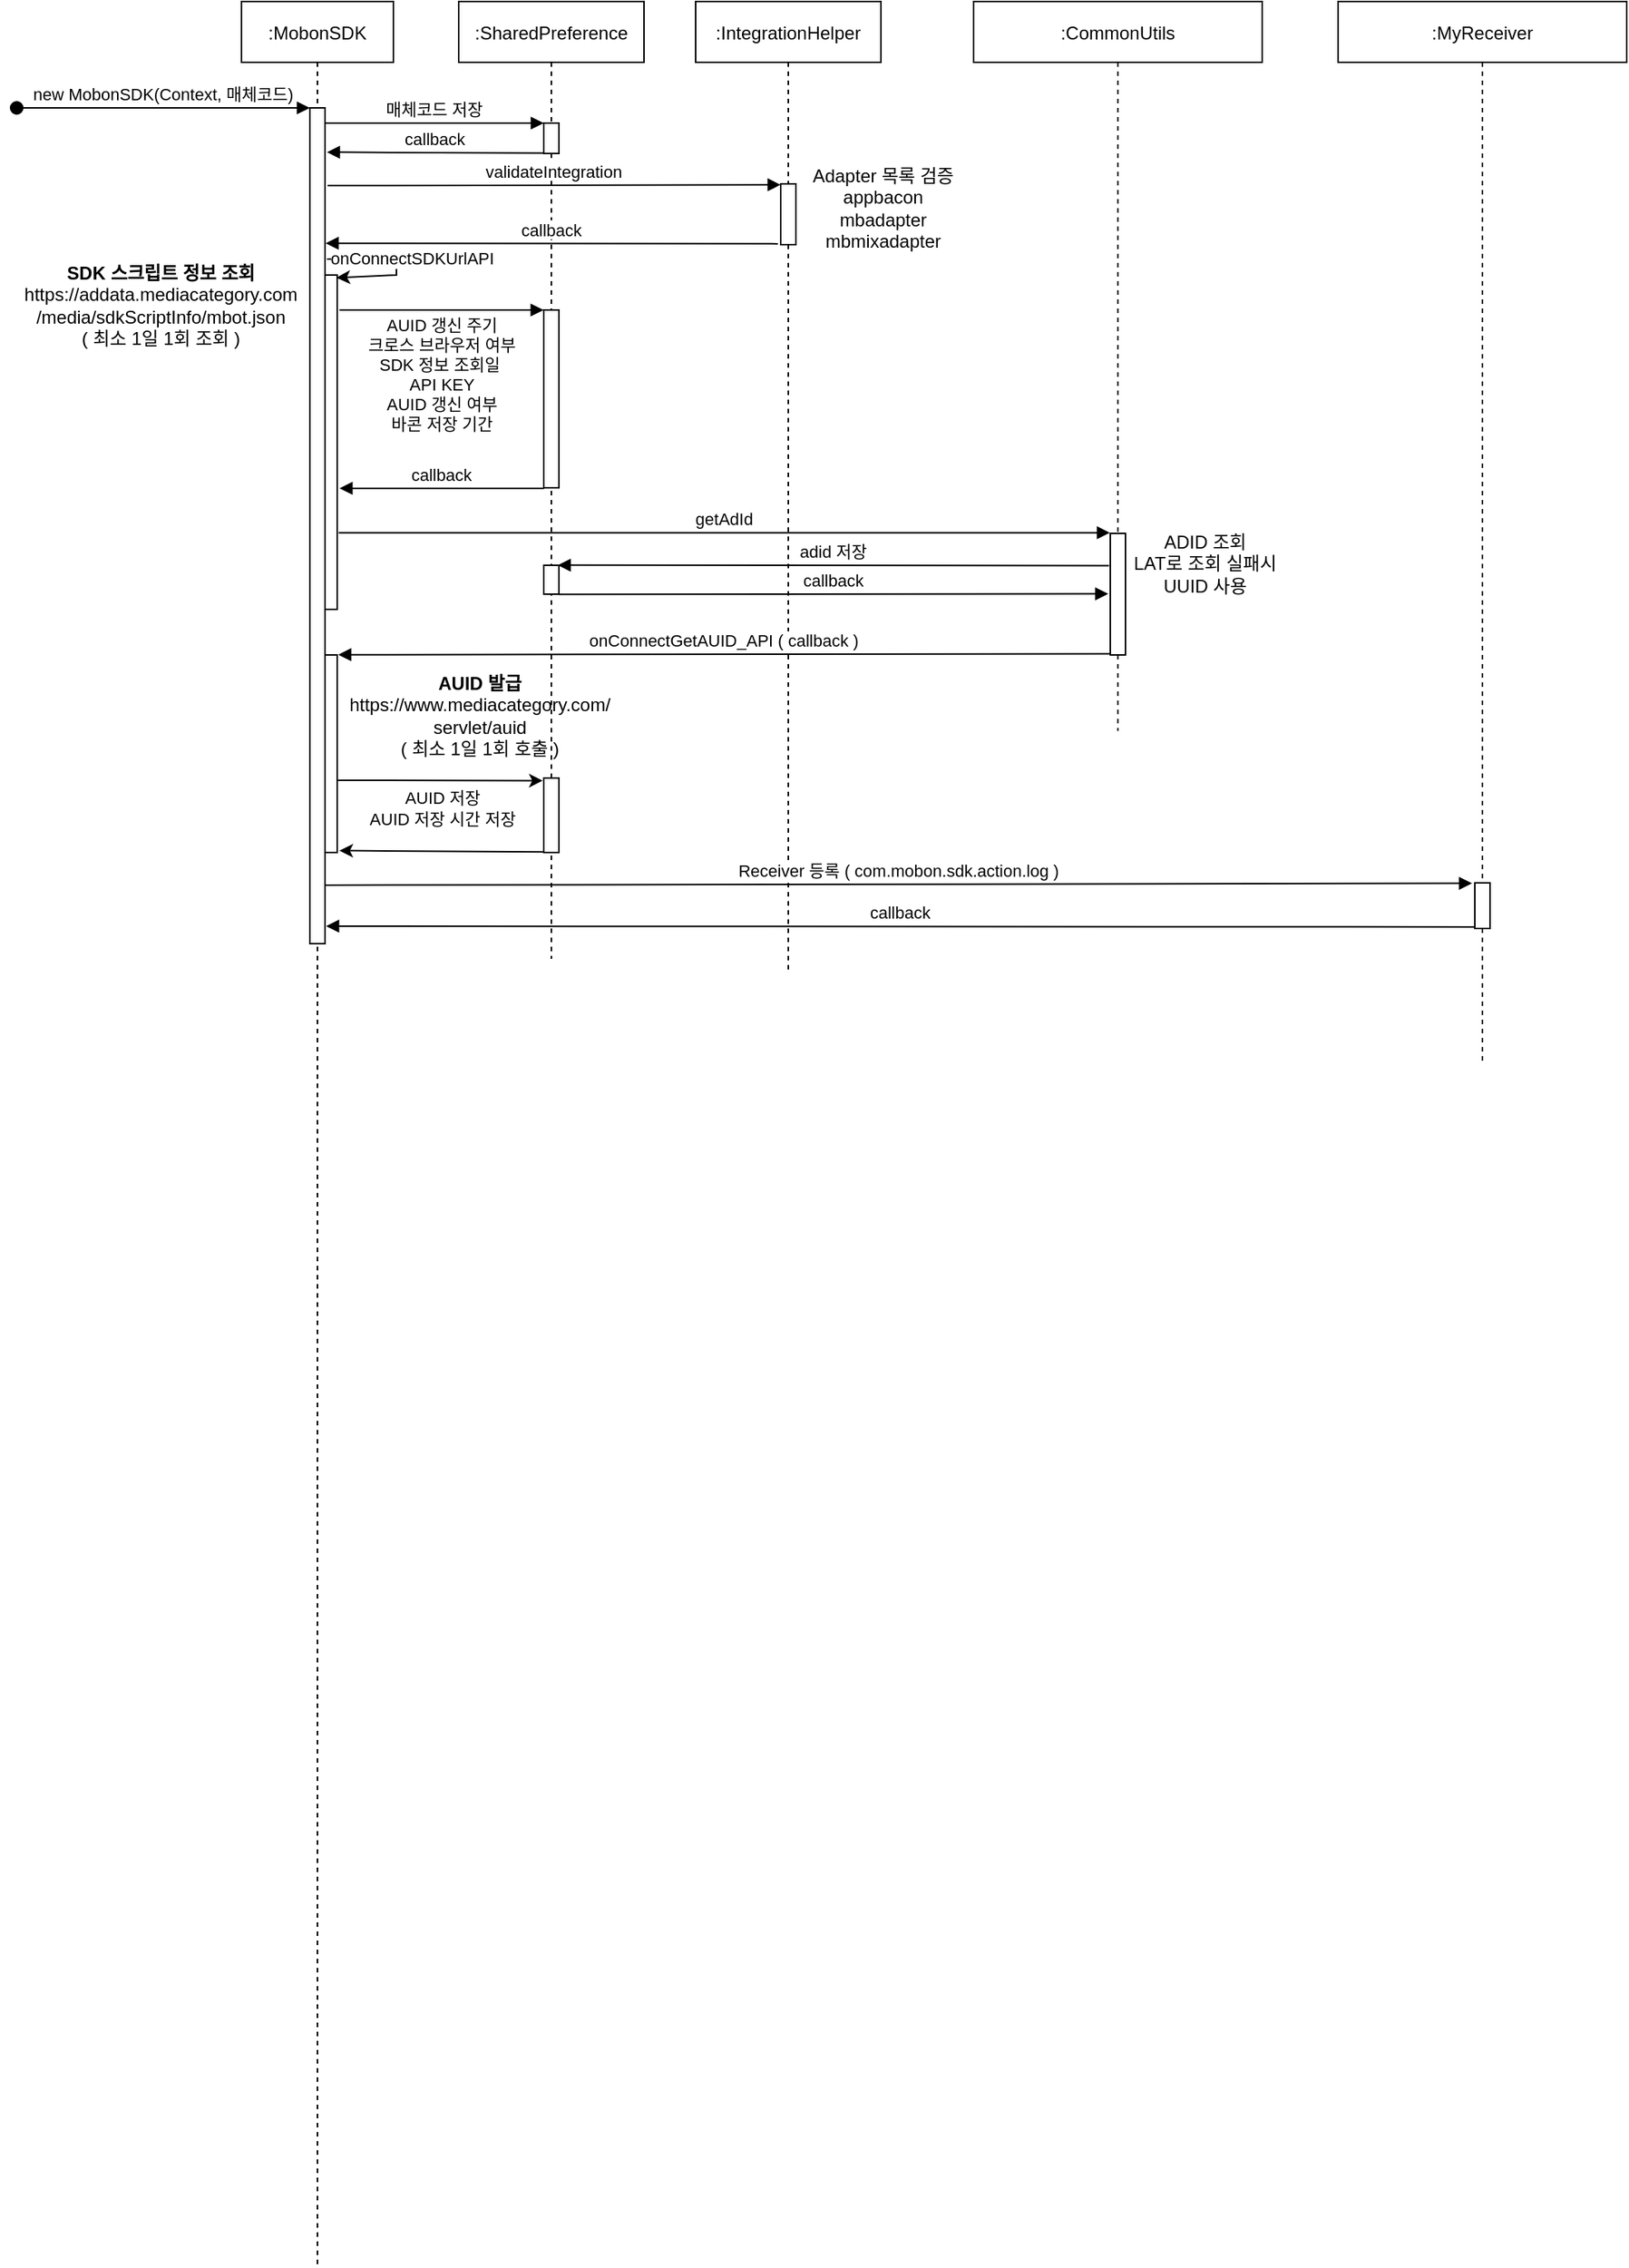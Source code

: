 <mxfile version="20.8.11" type="github">
  <diagram id="kgpKYQtTHZ0yAKxKKP6v" name="Page-1">
    <mxGraphModel dx="1094" dy="656" grid="1" gridSize="10" guides="1" tooltips="1" connect="1" arrows="1" fold="1" page="1" pageScale="1" pageWidth="850" pageHeight="1100" math="0" shadow="0">
      <root>
        <mxCell id="0" />
        <mxCell id="1" parent="0" />
        <mxCell id="3nuBFxr9cyL0pnOWT2aG-1" value=":MobonSDK" style="shape=umlLifeline;perimeter=lifelinePerimeter;container=1;collapsible=0;recursiveResize=0;rounded=0;shadow=0;strokeWidth=1;" parent="1" vertex="1">
          <mxGeometry x="208" y="80" width="100" height="1490" as="geometry" />
        </mxCell>
        <mxCell id="3nuBFxr9cyL0pnOWT2aG-2" value="" style="points=[];perimeter=orthogonalPerimeter;rounded=0;shadow=0;strokeWidth=1;" parent="3nuBFxr9cyL0pnOWT2aG-1" vertex="1">
          <mxGeometry x="45" y="70" width="10" height="550" as="geometry" />
        </mxCell>
        <mxCell id="3nuBFxr9cyL0pnOWT2aG-3" value="new MobonSDK(Context, 매체코드)" style="verticalAlign=bottom;startArrow=oval;endArrow=block;startSize=8;shadow=0;strokeWidth=1;" parent="3nuBFxr9cyL0pnOWT2aG-1" target="3nuBFxr9cyL0pnOWT2aG-2" edge="1">
          <mxGeometry relative="1" as="geometry">
            <mxPoint x="-148" y="70" as="sourcePoint" />
            <mxPoint as="offset" />
          </mxGeometry>
        </mxCell>
        <mxCell id="IYrt6UP6kHgArhikihXP-8" value="" style="points=[];perimeter=orthogonalPerimeter;rounded=0;shadow=0;strokeWidth=1;" vertex="1" parent="3nuBFxr9cyL0pnOWT2aG-1">
          <mxGeometry x="55" y="180" width="8" height="220" as="geometry" />
        </mxCell>
        <mxCell id="IYrt6UP6kHgArhikihXP-10" value="onConnectSDKUrlAPI" style="endArrow=classic;html=1;rounded=0;exitX=1.125;exitY=0.181;exitDx=0;exitDy=0;exitPerimeter=0;entryX=0.933;entryY=0.008;entryDx=0;entryDy=0;entryPerimeter=0;" edge="1" parent="3nuBFxr9cyL0pnOWT2aG-1" source="3nuBFxr9cyL0pnOWT2aG-2" target="IYrt6UP6kHgArhikihXP-8">
          <mxGeometry x="-0.045" y="10" width="50" height="50" relative="1" as="geometry">
            <mxPoint x="92" y="180" as="sourcePoint" />
            <mxPoint x="102" y="190" as="targetPoint" />
            <Array as="points">
              <mxPoint x="102" y="169" />
              <mxPoint x="102" y="180" />
            </Array>
            <mxPoint as="offset" />
          </mxGeometry>
        </mxCell>
        <mxCell id="IYrt6UP6kHgArhikihXP-26" value="" style="points=[];perimeter=orthogonalPerimeter;rounded=0;shadow=0;strokeWidth=1;" vertex="1" parent="3nuBFxr9cyL0pnOWT2aG-1">
          <mxGeometry x="55" y="430" width="8" height="130" as="geometry" />
        </mxCell>
        <mxCell id="3nuBFxr9cyL0pnOWT2aG-5" value=":SharedPreference" style="shape=umlLifeline;perimeter=lifelinePerimeter;container=1;collapsible=0;recursiveResize=0;rounded=0;shadow=0;strokeWidth=1;" parent="1" vertex="1">
          <mxGeometry x="351" y="80" width="122" height="630" as="geometry" />
        </mxCell>
        <mxCell id="3nuBFxr9cyL0pnOWT2aG-6" value="" style="points=[];perimeter=orthogonalPerimeter;rounded=0;shadow=0;strokeWidth=1;" parent="3nuBFxr9cyL0pnOWT2aG-5" vertex="1">
          <mxGeometry x="56" y="80" width="10" height="20" as="geometry" />
        </mxCell>
        <mxCell id="IYrt6UP6kHgArhikihXP-14" value="" style="points=[];perimeter=orthogonalPerimeter;rounded=0;shadow=0;strokeWidth=1;" vertex="1" parent="3nuBFxr9cyL0pnOWT2aG-5">
          <mxGeometry x="56" y="203" width="10" height="117" as="geometry" />
        </mxCell>
        <mxCell id="IYrt6UP6kHgArhikihXP-22" value="" style="points=[];perimeter=orthogonalPerimeter;rounded=0;shadow=0;strokeWidth=1;" vertex="1" parent="3nuBFxr9cyL0pnOWT2aG-5">
          <mxGeometry x="56" y="371" width="10" height="19" as="geometry" />
        </mxCell>
        <mxCell id="IYrt6UP6kHgArhikihXP-28" value="" style="points=[];perimeter=orthogonalPerimeter;rounded=0;shadow=0;strokeWidth=1;" vertex="1" parent="3nuBFxr9cyL0pnOWT2aG-5">
          <mxGeometry x="56" y="511" width="10" height="49" as="geometry" />
        </mxCell>
        <mxCell id="IYrt6UP6kHgArhikihXP-27" value="&lt;b&gt;AUID 발급&lt;/b&gt;&lt;br&gt;https://www.mediacategory.com/&lt;br&gt;servlet/auid&lt;br&gt;( 최소 1일 1회 호출 )" style="text;html=1;strokeColor=none;fillColor=none;align=center;verticalAlign=middle;whiteSpace=wrap;rounded=0;" vertex="1" parent="3nuBFxr9cyL0pnOWT2aG-5">
          <mxGeometry x="-81" y="430" width="190" height="80" as="geometry" />
        </mxCell>
        <mxCell id="3nuBFxr9cyL0pnOWT2aG-8" value="매체코드 저장" style="verticalAlign=bottom;endArrow=block;entryX=0;entryY=0;shadow=0;strokeWidth=1;" parent="1" source="3nuBFxr9cyL0pnOWT2aG-2" target="3nuBFxr9cyL0pnOWT2aG-6" edge="1">
          <mxGeometry relative="1" as="geometry">
            <mxPoint x="363" y="160" as="sourcePoint" />
            <mxPoint as="offset" />
          </mxGeometry>
        </mxCell>
        <mxCell id="3nuBFxr9cyL0pnOWT2aG-9" value="callback" style="verticalAlign=bottom;endArrow=block;shadow=0;strokeWidth=1;entryX=1.125;entryY=0.053;entryDx=0;entryDy=0;entryPerimeter=0;exitX=-0.008;exitY=0.988;exitDx=0;exitDy=0;exitPerimeter=0;" parent="1" source="3nuBFxr9cyL0pnOWT2aG-6" target="3nuBFxr9cyL0pnOWT2aG-2" edge="1">
          <mxGeometry relative="1" as="geometry">
            <mxPoint x="328" y="200" as="sourcePoint" />
            <mxPoint x="270" y="200" as="targetPoint" />
          </mxGeometry>
        </mxCell>
        <mxCell id="IYrt6UP6kHgArhikihXP-2" value=":IntegrationHelper" style="shape=umlLifeline;perimeter=lifelinePerimeter;container=1;collapsible=0;recursiveResize=0;rounded=0;shadow=0;strokeWidth=1;" vertex="1" parent="1">
          <mxGeometry x="507" y="80" width="122" height="640" as="geometry" />
        </mxCell>
        <mxCell id="IYrt6UP6kHgArhikihXP-3" value="" style="points=[];perimeter=orthogonalPerimeter;rounded=0;shadow=0;strokeWidth=1;" vertex="1" parent="IYrt6UP6kHgArhikihXP-2">
          <mxGeometry x="56" y="120" width="10" height="40" as="geometry" />
        </mxCell>
        <mxCell id="IYrt6UP6kHgArhikihXP-4" value="validateIntegration" style="verticalAlign=bottom;endArrow=block;entryX=-0.008;entryY=0.015;shadow=0;strokeWidth=1;exitX=1.167;exitY=0.093;exitDx=0;exitDy=0;exitPerimeter=0;entryDx=0;entryDy=0;entryPerimeter=0;" edge="1" parent="1" source="3nuBFxr9cyL0pnOWT2aG-2" target="IYrt6UP6kHgArhikihXP-3">
          <mxGeometry relative="1" as="geometry">
            <mxPoint x="273" y="170" as="sourcePoint" />
            <mxPoint x="396" y="170" as="targetPoint" />
            <mxPoint as="offset" />
          </mxGeometry>
        </mxCell>
        <mxCell id="IYrt6UP6kHgArhikihXP-7" value="callback" style="verticalAlign=bottom;endArrow=block;shadow=0;strokeWidth=1;entryX=1.042;entryY=0.162;entryDx=0;entryDy=0;entryPerimeter=0;exitX=-0.185;exitY=0.986;exitDx=0;exitDy=0;exitPerimeter=0;" edge="1" parent="1" source="IYrt6UP6kHgArhikihXP-3" target="3nuBFxr9cyL0pnOWT2aG-2">
          <mxGeometry relative="1" as="geometry">
            <mxPoint x="502.08" y="240.5" as="sourcePoint" />
            <mxPoint x="380.0" y="240" as="targetPoint" />
          </mxGeometry>
        </mxCell>
        <mxCell id="IYrt6UP6kHgArhikihXP-13" value="&lt;b&gt;SDK 스크립트 정보 조회&lt;/b&gt;&lt;br&gt;https://addata.mediacategory.com&lt;br&gt;/media/sdkScriptInfo/mbot.json&lt;br&gt;( 최소 1일 1회 조회 )" style="text;html=1;strokeColor=none;fillColor=none;align=center;verticalAlign=middle;whiteSpace=wrap;rounded=0;" vertex="1" parent="1">
          <mxGeometry x="60" y="240" width="190" height="80" as="geometry" />
        </mxCell>
        <mxCell id="IYrt6UP6kHgArhikihXP-15" value="AUID 갱신 주기&#xa;크로스 브라우저 여부&#xa;SDK 정보 조회일 &#xa;API KEY&#xa;AUID 갱신 여부&#xa;바콘 저장 기간&#xa;" style="verticalAlign=bottom;endArrow=block;shadow=0;strokeWidth=1;exitX=1.197;exitY=0.325;exitDx=0;exitDy=0;exitPerimeter=0;entryX=-0.01;entryY=0;entryDx=0;entryDy=0;entryPerimeter=0;" edge="1" parent="1" target="IYrt6UP6kHgArhikihXP-14">
          <mxGeometry x="0.006" y="-97" relative="1" as="geometry">
            <mxPoint x="272.576" y="283" as="sourcePoint" />
            <mxPoint x="380" y="283" as="targetPoint" />
            <mxPoint as="offset" />
          </mxGeometry>
        </mxCell>
        <mxCell id="IYrt6UP6kHgArhikihXP-16" value="callback" style="verticalAlign=bottom;endArrow=block;shadow=0;strokeWidth=1;entryX=1.197;entryY=0.638;entryDx=0;entryDy=0;entryPerimeter=0;exitX=0.02;exitY=1.003;exitDx=0;exitDy=0;exitPerimeter=0;" edge="1" parent="1" source="IYrt6UP6kHgArhikihXP-14" target="IYrt6UP6kHgArhikihXP-8">
          <mxGeometry relative="1" as="geometry">
            <mxPoint x="416.92" y="189.76" as="sourcePoint" />
            <mxPoint x="273.45" y="190.24" as="targetPoint" />
          </mxGeometry>
        </mxCell>
        <mxCell id="IYrt6UP6kHgArhikihXP-17" value="Adapter 목록 검증&lt;br&gt;appbacon&lt;br&gt;mbadapter&lt;br&gt;mbmixadapter" style="text;html=1;align=center;verticalAlign=middle;resizable=0;points=[];autosize=1;strokeColor=none;fillColor=none;" vertex="1" parent="1">
          <mxGeometry x="570" y="181" width="120" height="70" as="geometry" />
        </mxCell>
        <mxCell id="IYrt6UP6kHgArhikihXP-18" value=":CommonUtils" style="shape=umlLifeline;perimeter=lifelinePerimeter;container=1;collapsible=0;recursiveResize=0;rounded=0;shadow=0;strokeWidth=1;" vertex="1" parent="1">
          <mxGeometry x="690" y="80" width="190" height="480" as="geometry" />
        </mxCell>
        <mxCell id="IYrt6UP6kHgArhikihXP-19" value="" style="points=[];perimeter=orthogonalPerimeter;rounded=0;shadow=0;strokeWidth=1;" vertex="1" parent="IYrt6UP6kHgArhikihXP-18">
          <mxGeometry x="90" y="350" width="10" height="80" as="geometry" />
        </mxCell>
        <mxCell id="IYrt6UP6kHgArhikihXP-21" value="ADID 조회&lt;br&gt;LAT로 조회 실패시 UUID 사용" style="text;html=1;strokeColor=none;fillColor=none;align=center;verticalAlign=middle;whiteSpace=wrap;rounded=0;" vertex="1" parent="IYrt6UP6kHgArhikihXP-18">
          <mxGeometry x="100" y="355" width="105" height="30" as="geometry" />
        </mxCell>
        <mxCell id="IYrt6UP6kHgArhikihXP-20" value="getAdId" style="verticalAlign=bottom;endArrow=block;entryX=-0.025;entryY=-0.005;shadow=0;strokeWidth=1;exitX=1.112;exitY=0.771;exitDx=0;exitDy=0;exitPerimeter=0;entryDx=0;entryDy=0;entryPerimeter=0;" edge="1" parent="1" source="IYrt6UP6kHgArhikihXP-8" target="IYrt6UP6kHgArhikihXP-19">
          <mxGeometry x="0.0" relative="1" as="geometry">
            <mxPoint x="273" y="430" as="sourcePoint" />
            <mxPoint x="417" y="430" as="targetPoint" />
            <mxPoint as="offset" />
          </mxGeometry>
        </mxCell>
        <mxCell id="IYrt6UP6kHgArhikihXP-23" value="adid 저장" style="verticalAlign=bottom;endArrow=block;entryX=0.92;entryY=-0.005;shadow=0;strokeWidth=1;entryDx=0;entryDy=0;entryPerimeter=0;exitX=-0.08;exitY=0.266;exitDx=0;exitDy=0;exitPerimeter=0;" edge="1" parent="1" source="IYrt6UP6kHgArhikihXP-19" target="IYrt6UP6kHgArhikihXP-22">
          <mxGeometry relative="1" as="geometry">
            <mxPoint x="760" y="450" as="sourcePoint" />
            <mxPoint x="572.92" y="210.6" as="targetPoint" />
            <mxPoint as="offset" />
          </mxGeometry>
        </mxCell>
        <mxCell id="IYrt6UP6kHgArhikihXP-24" value="callback" style="verticalAlign=bottom;endArrow=block;shadow=0;strokeWidth=1;entryX=-0.137;entryY=0.497;entryDx=0;entryDy=0;entryPerimeter=0;exitX=0.975;exitY=1.008;exitDx=0;exitDy=0;exitPerimeter=0;" edge="1" parent="1" source="IYrt6UP6kHgArhikihXP-22" target="IYrt6UP6kHgArhikihXP-19">
          <mxGeometry relative="1" as="geometry">
            <mxPoint x="416.92" y="189.76" as="sourcePoint" />
            <mxPoint x="273.51" y="190.24" as="targetPoint" />
          </mxGeometry>
        </mxCell>
        <mxCell id="IYrt6UP6kHgArhikihXP-25" value="onConnectGetAUID_API ( callback )" style="verticalAlign=bottom;endArrow=block;shadow=0;strokeWidth=1;exitX=0.019;exitY=0.991;exitDx=0;exitDy=0;exitPerimeter=0;entryX=1.085;entryY=-0.001;entryDx=0;entryDy=0;entryPerimeter=0;" edge="1" parent="1" source="IYrt6UP6kHgArhikihXP-19" target="IYrt6UP6kHgArhikihXP-26">
          <mxGeometry x="0.0" relative="1" as="geometry">
            <mxPoint x="426.75" y="480.152" as="sourcePoint" />
            <mxPoint x="290" y="509" as="targetPoint" />
            <mxPoint as="offset" />
          </mxGeometry>
        </mxCell>
        <mxCell id="IYrt6UP6kHgArhikihXP-29" value="AUID 저장&lt;br&gt;AUID 저장 시간 저장" style="endArrow=classic;html=1;rounded=0;entryX=-0.064;entryY=0.035;entryDx=0;entryDy=0;entryPerimeter=0;exitX=1.071;exitY=0.195;exitDx=0;exitDy=0;exitPerimeter=0;" edge="1" parent="1" target="IYrt6UP6kHgArhikihXP-28">
          <mxGeometry x="0.016" y="-18" width="50" height="50" relative="1" as="geometry">
            <mxPoint x="271.568" y="592.45" as="sourcePoint" />
            <mxPoint x="370" y="501" as="targetPoint" />
            <mxPoint as="offset" />
          </mxGeometry>
        </mxCell>
        <mxCell id="IYrt6UP6kHgArhikihXP-30" value="" style="endArrow=classic;html=1;rounded=0;entryX=1.175;entryY=0.616;entryDx=0;entryDy=0;entryPerimeter=0;exitX=-0.027;exitY=0.992;exitDx=0;exitDy=0;exitPerimeter=0;" edge="1" parent="1" source="IYrt6UP6kHgArhikihXP-28">
          <mxGeometry x="0.016" y="-18" width="50" height="50" relative="1" as="geometry">
            <mxPoint x="340" y="681" as="sourcePoint" />
            <mxPoint x="272.4" y="638.76" as="targetPoint" />
            <mxPoint as="offset" />
          </mxGeometry>
        </mxCell>
        <mxCell id="IYrt6UP6kHgArhikihXP-31" value=":MyReceiver" style="shape=umlLifeline;perimeter=lifelinePerimeter;container=1;collapsible=0;recursiveResize=0;rounded=0;shadow=0;strokeWidth=1;" vertex="1" parent="1">
          <mxGeometry x="930" y="80" width="190" height="700" as="geometry" />
        </mxCell>
        <mxCell id="IYrt6UP6kHgArhikihXP-32" value="" style="points=[];perimeter=orthogonalPerimeter;rounded=0;shadow=0;strokeWidth=1;" vertex="1" parent="IYrt6UP6kHgArhikihXP-31">
          <mxGeometry x="90" y="580" width="10" height="30" as="geometry" />
        </mxCell>
        <mxCell id="IYrt6UP6kHgArhikihXP-34" value="Receiver 등록 ( com.mobon.sdk.action.log )" style="verticalAlign=bottom;endArrow=block;entryX=-0.186;entryY=0.009;shadow=0;strokeWidth=1;exitX=1.02;exitY=0.93;exitDx=0;exitDy=0;exitPerimeter=0;entryDx=0;entryDy=0;entryPerimeter=0;" edge="1" parent="1" source="3nuBFxr9cyL0pnOWT2aG-2" target="IYrt6UP6kHgArhikihXP-32">
          <mxGeometry x="0.0" relative="1" as="geometry">
            <mxPoint x="281.896" y="439.62" as="sourcePoint" />
            <mxPoint x="789.75" y="439.6" as="targetPoint" />
            <mxPoint as="offset" />
          </mxGeometry>
        </mxCell>
        <mxCell id="IYrt6UP6kHgArhikihXP-35" value="callback" style="verticalAlign=bottom;endArrow=block;shadow=0;strokeWidth=1;exitX=0.023;exitY=0.966;exitDx=0;exitDy=0;exitPerimeter=0;entryX=1.07;entryY=0.979;entryDx=0;entryDy=0;entryPerimeter=0;" edge="1" parent="1" source="IYrt6UP6kHgArhikihXP-32" target="3nuBFxr9cyL0pnOWT2aG-2">
          <mxGeometry x="0.0" relative="1" as="geometry">
            <mxPoint x="790.19" y="519.28" as="sourcePoint" />
            <mxPoint x="270" y="690" as="targetPoint" />
            <mxPoint as="offset" />
          </mxGeometry>
        </mxCell>
      </root>
    </mxGraphModel>
  </diagram>
</mxfile>
